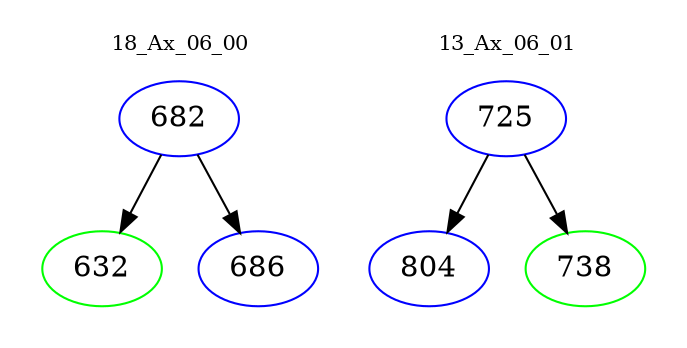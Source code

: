 digraph{
subgraph cluster_0 {
color = white
label = "18_Ax_06_00";
fontsize=10;
T0_682 [label="682", color="blue"]
T0_682 -> T0_632 [color="black"]
T0_632 [label="632", color="green"]
T0_682 -> T0_686 [color="black"]
T0_686 [label="686", color="blue"]
}
subgraph cluster_1 {
color = white
label = "13_Ax_06_01";
fontsize=10;
T1_725 [label="725", color="blue"]
T1_725 -> T1_804 [color="black"]
T1_804 [label="804", color="blue"]
T1_725 -> T1_738 [color="black"]
T1_738 [label="738", color="green"]
}
}

